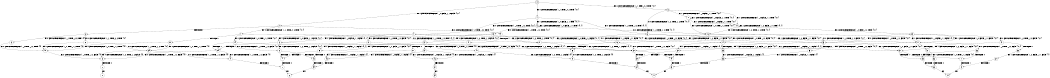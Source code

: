 digraph BCG {
size = "7, 10.5";
center = TRUE;
node [shape = circle];
0 [peripheries = 2];
0 -> 1 [label = "EX !0 !ATOMIC_EXCH_BRANCH (1, +1, TRUE, +0, 2, TRUE) !{0, 1}"];
0 -> 2 [label = "EX !1 !ATOMIC_EXCH_BRANCH (1, +0, FALSE, +1, 1, FALSE) !{0, 1}"];
0 -> 3 [label = "EX !0 !ATOMIC_EXCH_BRANCH (1, +1, TRUE, +0, 2, TRUE) !{0, 1}"];
1 -> 4 [label = "EX !0 !ATOMIC_EXCH_BRANCH (1, +0, TRUE, +1, 2, TRUE) !{0, 1}"];
1 -> 5 [label = "EX !1 !ATOMIC_EXCH_BRANCH (1, +0, FALSE, +1, 1, TRUE) !{0, 1}"];
1 -> 6 [label = "EX !0 !ATOMIC_EXCH_BRANCH (1, +0, TRUE, +1, 2, TRUE) !{0, 1}"];
2 -> 7 [label = "EX !0 !ATOMIC_EXCH_BRANCH (1, +1, TRUE, +0, 2, TRUE) !{0, 1}"];
2 -> 8 [label = "TERMINATE !1"];
2 -> 9 [label = "EX !0 !ATOMIC_EXCH_BRANCH (1, +1, TRUE, +0, 2, TRUE) !{0, 1}"];
3 -> 10 [label = "EX !1 !ATOMIC_EXCH_BRANCH (1, +0, FALSE, +1, 1, TRUE) !{0, 1}"];
3 -> 6 [label = "EX !0 !ATOMIC_EXCH_BRANCH (1, +0, TRUE, +1, 2, TRUE) !{0, 1}"];
3 -> 11 [label = "EX !1 !ATOMIC_EXCH_BRANCH (1, +0, FALSE, +1, 1, TRUE) !{0, 1}"];
4 -> 12 [label = "EX !0 !ATOMIC_EXCH_BRANCH (1, +0, TRUE, +1, 2, FALSE) !{0, 1}"];
4 -> 13 [label = "EX !1 !ATOMIC_EXCH_BRANCH (1, +0, FALSE, +1, 1, FALSE) !{0, 1}"];
4 -> 14 [label = "EX !0 !ATOMIC_EXCH_BRANCH (1, +0, TRUE, +1, 2, FALSE) !{0, 1}"];
5 -> 15 [label = "EX !0 !ATOMIC_EXCH_BRANCH (1, +0, TRUE, +1, 2, TRUE) !{0, 1}"];
5 -> 5 [label = "EX !1 !ATOMIC_EXCH_BRANCH (1, +0, FALSE, +1, 1, TRUE) !{0, 1}"];
5 -> 16 [label = "EX !0 !ATOMIC_EXCH_BRANCH (1, +0, TRUE, +1, 2, TRUE) !{0, 1}"];
6 -> 17 [label = "EX !1 !ATOMIC_EXCH_BRANCH (1, +0, FALSE, +1, 1, FALSE) !{0, 1}"];
6 -> 14 [label = "EX !0 !ATOMIC_EXCH_BRANCH (1, +0, TRUE, +1, 2, FALSE) !{0, 1}"];
6 -> 18 [label = "EX !1 !ATOMIC_EXCH_BRANCH (1, +0, FALSE, +1, 1, FALSE) !{0, 1}"];
7 -> 19 [label = "EX !0 !ATOMIC_EXCH_BRANCH (1, +0, TRUE, +1, 2, TRUE) !{0, 1}"];
7 -> 20 [label = "TERMINATE !1"];
7 -> 21 [label = "EX !0 !ATOMIC_EXCH_BRANCH (1, +0, TRUE, +1, 2, TRUE) !{0, 1}"];
8 -> 22 [label = "EX !0 !ATOMIC_EXCH_BRANCH (1, +1, TRUE, +0, 2, TRUE) !{0}"];
8 -> 23 [label = "EX !0 !ATOMIC_EXCH_BRANCH (1, +1, TRUE, +0, 2, TRUE) !{0}"];
9 -> 21 [label = "EX !0 !ATOMIC_EXCH_BRANCH (1, +0, TRUE, +1, 2, TRUE) !{0, 1}"];
9 -> 24 [label = "TERMINATE !1"];
10 -> 25 [label = "EX !0 !ATOMIC_EXCH_BRANCH (1, +0, TRUE, +1, 2, TRUE) !{0, 1}"];
10 -> 10 [label = "EX !1 !ATOMIC_EXCH_BRANCH (1, +0, FALSE, +1, 1, TRUE) !{0, 1}"];
10 -> 16 [label = "EX !0 !ATOMIC_EXCH_BRANCH (1, +0, TRUE, +1, 2, TRUE) !{0, 1}"];
11 -> 10 [label = "EX !1 !ATOMIC_EXCH_BRANCH (1, +0, FALSE, +1, 1, TRUE) !{0, 1}"];
11 -> 16 [label = "EX !0 !ATOMIC_EXCH_BRANCH (1, +0, TRUE, +1, 2, TRUE) !{0, 1}"];
11 -> 11 [label = "EX !1 !ATOMIC_EXCH_BRANCH (1, +0, FALSE, +1, 1, TRUE) !{0, 1}"];
12 -> 26 [label = "EX !1 !ATOMIC_EXCH_BRANCH (1, +0, FALSE, +1, 1, FALSE) !{0, 1}"];
12 -> 27 [label = "TERMINATE !0"];
13 -> 28 [label = "EX !0 !ATOMIC_EXCH_BRANCH (1, +0, TRUE, +1, 2, FALSE) !{0, 1}"];
13 -> 29 [label = "TERMINATE !1"];
13 -> 30 [label = "EX !0 !ATOMIC_EXCH_BRANCH (1, +0, TRUE, +1, 2, FALSE) !{0, 1}"];
14 -> 31 [label = "EX !1 !ATOMIC_EXCH_BRANCH (1, +0, FALSE, +1, 1, FALSE) !{0, 1}"];
14 -> 32 [label = "EX !1 !ATOMIC_EXCH_BRANCH (1, +0, FALSE, +1, 1, FALSE) !{0, 1}"];
14 -> 33 [label = "TERMINATE !0"];
15 -> 34 [label = "EX !0 !ATOMIC_EXCH_BRANCH (1, +0, TRUE, +1, 2, FALSE) !{0, 1}"];
15 -> 13 [label = "EX !1 !ATOMIC_EXCH_BRANCH (1, +0, FALSE, +1, 1, FALSE) !{0, 1}"];
15 -> 35 [label = "EX !0 !ATOMIC_EXCH_BRANCH (1, +0, TRUE, +1, 2, FALSE) !{0, 1}"];
16 -> 17 [label = "EX !1 !ATOMIC_EXCH_BRANCH (1, +0, FALSE, +1, 1, FALSE) !{0, 1}"];
16 -> 35 [label = "EX !0 !ATOMIC_EXCH_BRANCH (1, +0, TRUE, +1, 2, FALSE) !{0, 1}"];
16 -> 18 [label = "EX !1 !ATOMIC_EXCH_BRANCH (1, +0, FALSE, +1, 1, FALSE) !{0, 1}"];
17 -> 36 [label = "EX !0 !ATOMIC_EXCH_BRANCH (1, +0, TRUE, +1, 2, FALSE) !{0, 1}"];
17 -> 37 [label = "TERMINATE !1"];
17 -> 30 [label = "EX !0 !ATOMIC_EXCH_BRANCH (1, +0, TRUE, +1, 2, FALSE) !{0, 1}"];
18 -> 30 [label = "EX !0 !ATOMIC_EXCH_BRANCH (1, +0, TRUE, +1, 2, FALSE) !{0, 1}"];
18 -> 38 [label = "TERMINATE !1"];
19 -> 28 [label = "EX !0 !ATOMIC_EXCH_BRANCH (1, +0, TRUE, +1, 2, FALSE) !{0, 1}"];
19 -> 29 [label = "TERMINATE !1"];
19 -> 30 [label = "EX !0 !ATOMIC_EXCH_BRANCH (1, +0, TRUE, +1, 2, FALSE) !{0, 1}"];
20 -> 39 [label = "EX !0 !ATOMIC_EXCH_BRANCH (1, +0, TRUE, +1, 2, TRUE) !{0}"];
20 -> 40 [label = "EX !0 !ATOMIC_EXCH_BRANCH (1, +0, TRUE, +1, 2, TRUE) !{0}"];
21 -> 30 [label = "EX !0 !ATOMIC_EXCH_BRANCH (1, +0, TRUE, +1, 2, FALSE) !{0, 1}"];
21 -> 38 [label = "TERMINATE !1"];
22 -> 39 [label = "EX !0 !ATOMIC_EXCH_BRANCH (1, +0, TRUE, +1, 2, TRUE) !{0}"];
22 -> 40 [label = "EX !0 !ATOMIC_EXCH_BRANCH (1, +0, TRUE, +1, 2, TRUE) !{0}"];
23 -> 40 [label = "EX !0 !ATOMIC_EXCH_BRANCH (1, +0, TRUE, +1, 2, TRUE) !{0}"];
24 -> 41 [label = "EX !0 !ATOMIC_EXCH_BRANCH (1, +0, TRUE, +1, 2, TRUE) !{0}"];
25 -> 42 [label = "EX !0 !ATOMIC_EXCH_BRANCH (1, +0, TRUE, +1, 2, FALSE) !{0, 1}"];
25 -> 17 [label = "EX !1 !ATOMIC_EXCH_BRANCH (1, +0, FALSE, +1, 1, FALSE) !{0, 1}"];
25 -> 35 [label = "EX !0 !ATOMIC_EXCH_BRANCH (1, +0, TRUE, +1, 2, FALSE) !{0, 1}"];
26 -> 43 [label = "TERMINATE !0"];
26 -> 44 [label = "TERMINATE !1"];
27 -> 45 [label = "EX !1 !ATOMIC_EXCH_BRANCH (1, +0, FALSE, +1, 1, FALSE) !{1}"];
27 -> 46 [label = "EX !1 !ATOMIC_EXCH_BRANCH (1, +0, FALSE, +1, 1, FALSE) !{1}"];
28 -> 43 [label = "TERMINATE !0"];
28 -> 44 [label = "TERMINATE !1"];
29 -> 47 [label = "EX !0 !ATOMIC_EXCH_BRANCH (1, +0, TRUE, +1, 2, FALSE) !{0}"];
29 -> 48 [label = "EX !0 !ATOMIC_EXCH_BRANCH (1, +0, TRUE, +1, 2, FALSE) !{0}"];
30 -> 49 [label = "TERMINATE !0"];
30 -> 50 [label = "TERMINATE !1"];
31 -> 51 [label = "TERMINATE !0"];
31 -> 52 [label = "TERMINATE !1"];
32 -> 49 [label = "TERMINATE !0"];
32 -> 50 [label = "TERMINATE !1"];
33 -> 53 [label = "EX !1 !ATOMIC_EXCH_BRANCH (1, +0, FALSE, +1, 1, FALSE) !{1}"];
34 -> 26 [label = "EX !1 !ATOMIC_EXCH_BRANCH (1, +0, FALSE, +1, 1, FALSE) !{0, 1}"];
34 -> 54 [label = "TERMINATE !0"];
35 -> 31 [label = "EX !1 !ATOMIC_EXCH_BRANCH (1, +0, FALSE, +1, 1, FALSE) !{0, 1}"];
35 -> 32 [label = "EX !1 !ATOMIC_EXCH_BRANCH (1, +0, FALSE, +1, 1, FALSE) !{0, 1}"];
35 -> 55 [label = "TERMINATE !0"];
36 -> 51 [label = "TERMINATE !0"];
36 -> 52 [label = "TERMINATE !1"];
37 -> 56 [label = "EX !0 !ATOMIC_EXCH_BRANCH (1, +0, TRUE, +1, 2, FALSE) !{0}"];
38 -> 57 [label = "EX !0 !ATOMIC_EXCH_BRANCH (1, +0, TRUE, +1, 2, FALSE) !{0}"];
39 -> 47 [label = "EX !0 !ATOMIC_EXCH_BRANCH (1, +0, TRUE, +1, 2, FALSE) !{0}"];
39 -> 48 [label = "EX !0 !ATOMIC_EXCH_BRANCH (1, +0, TRUE, +1, 2, FALSE) !{0}"];
40 -> 48 [label = "EX !0 !ATOMIC_EXCH_BRANCH (1, +0, TRUE, +1, 2, FALSE) !{0}"];
41 -> 57 [label = "EX !0 !ATOMIC_EXCH_BRANCH (1, +0, TRUE, +1, 2, FALSE) !{0}"];
42 -> 31 [label = "EX !1 !ATOMIC_EXCH_BRANCH (1, +0, FALSE, +1, 1, FALSE) !{0, 1}"];
42 -> 58 [label = "TERMINATE !0"];
43 -> 59 [label = "TERMINATE !1"];
44 -> 60 [label = "TERMINATE !0"];
45 -> 59 [label = "TERMINATE !1"];
46 -> 61 [label = "TERMINATE !1"];
47 -> 60 [label = "TERMINATE !0"];
48 -> 62 [label = "TERMINATE !0"];
49 -> 63 [label = "TERMINATE !1"];
50 -> 64 [label = "TERMINATE !0"];
51 -> 65 [label = "TERMINATE !1"];
52 -> 66 [label = "TERMINATE !0"];
53 -> 63 [label = "TERMINATE !1"];
54 -> 45 [label = "EX !1 !ATOMIC_EXCH_BRANCH (1, +0, FALSE, +1, 1, FALSE) !{1}"];
54 -> 46 [label = "EX !1 !ATOMIC_EXCH_BRANCH (1, +0, FALSE, +1, 1, FALSE) !{1}"];
55 -> 53 [label = "EX !1 !ATOMIC_EXCH_BRANCH (1, +0, FALSE, +1, 1, FALSE) !{1}"];
56 -> 66 [label = "TERMINATE !0"];
57 -> 64 [label = "TERMINATE !0"];
58 -> 67 [label = "EX !1 !ATOMIC_EXCH_BRANCH (1, +0, FALSE, +1, 1, FALSE) !{1}"];
59 -> 68 [label = "exit"];
60 -> 68 [label = "exit"];
61 -> 69 [label = "exit"];
62 -> 70 [label = "exit"];
63 -> 71 [label = "exit"];
64 -> 71 [label = "exit"];
65 -> 72 [label = "exit"];
66 -> 72 [label = "exit"];
67 -> 65 [label = "TERMINATE !1"];
}
